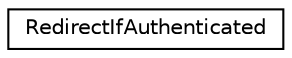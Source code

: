 digraph "Иерархия классов. Графический вид."
{
 // LATEX_PDF_SIZE
  edge [fontname="Helvetica",fontsize="10",labelfontname="Helvetica",labelfontsize="10"];
  node [fontname="Helvetica",fontsize="10",shape=record];
  rankdir="LR";
  Node0 [label="RedirectIfAuthenticated",height=0.2,width=0.4,color="black", fillcolor="white", style="filled",URL="$class_app_1_1_http_1_1_middleware_1_1_redirect_if_authenticated.html",tooltip=" "];
}
